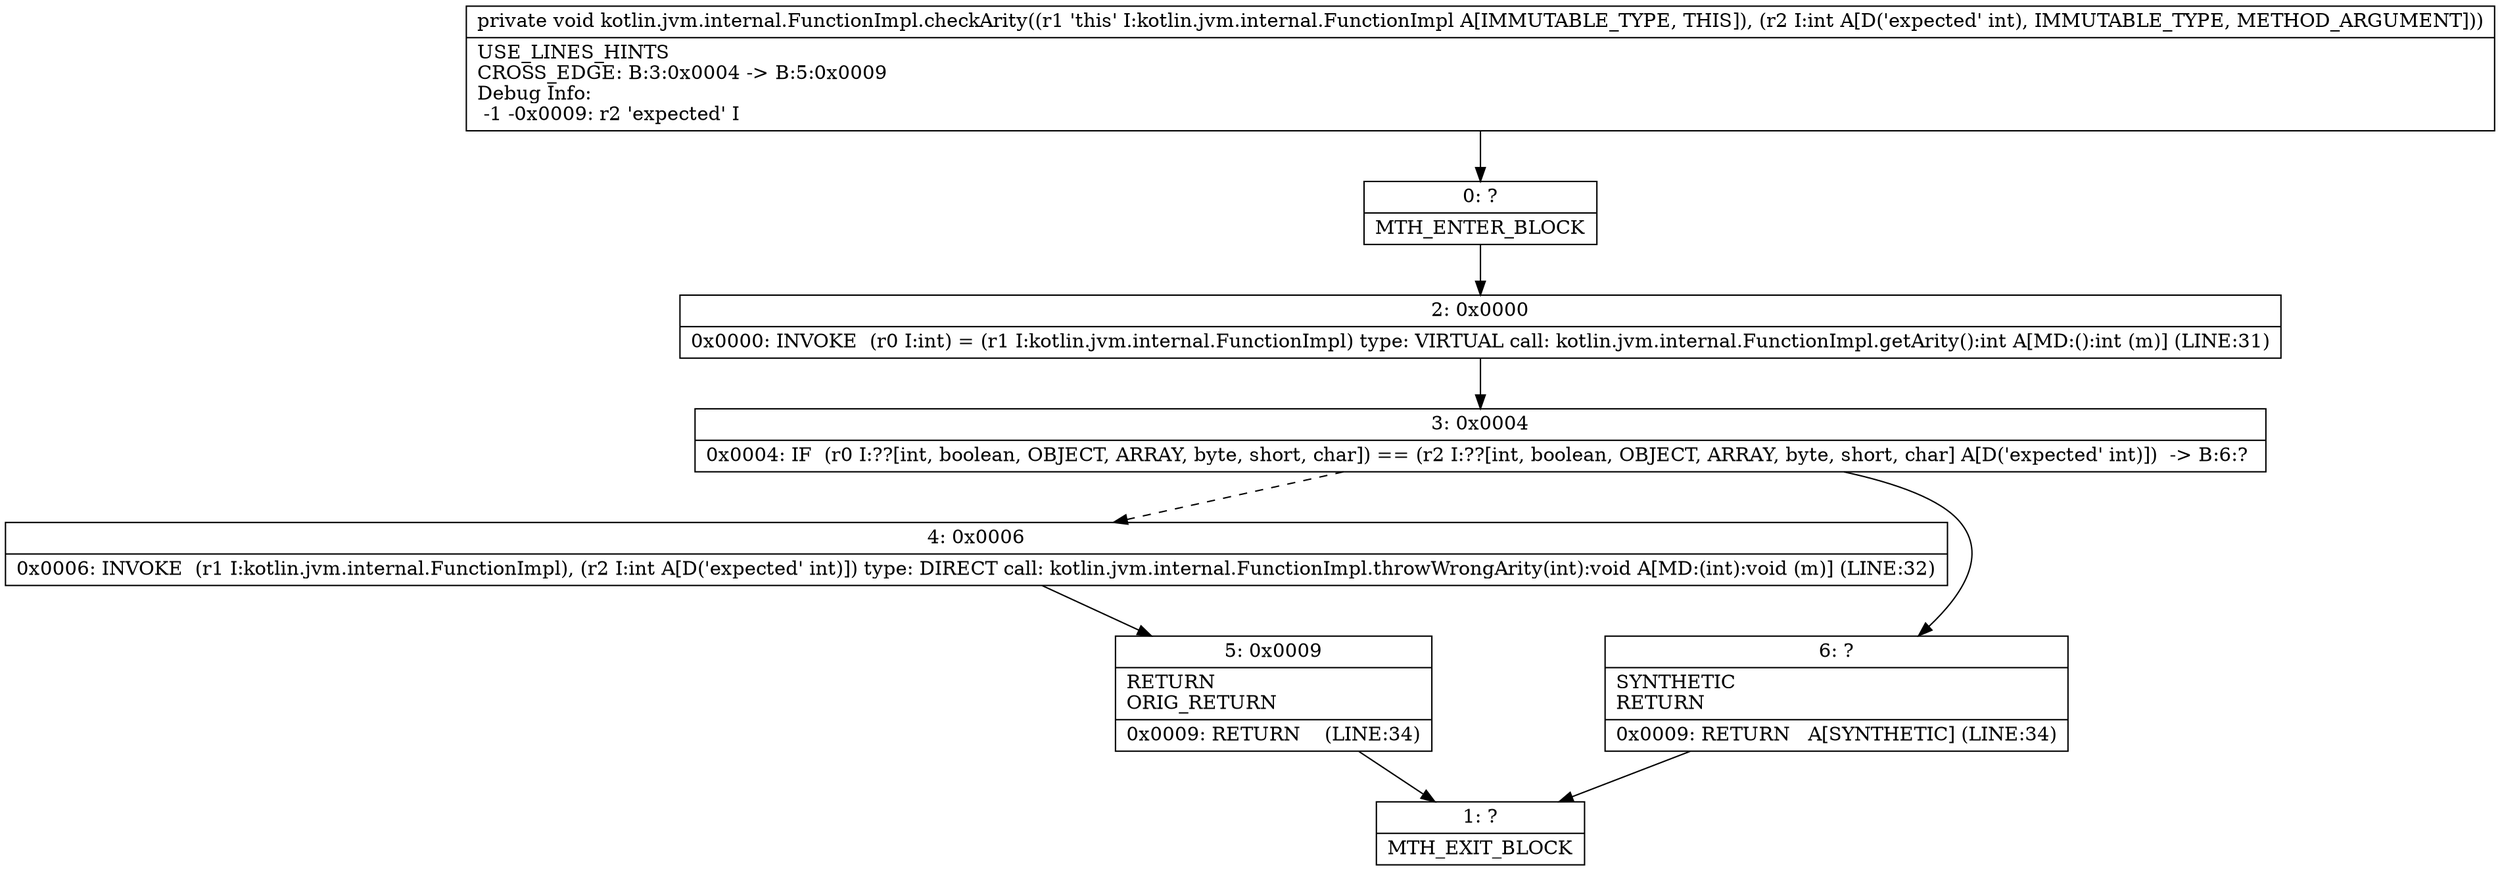 digraph "CFG forkotlin.jvm.internal.FunctionImpl.checkArity(I)V" {
Node_0 [shape=record,label="{0\:\ ?|MTH_ENTER_BLOCK\l}"];
Node_2 [shape=record,label="{2\:\ 0x0000|0x0000: INVOKE  (r0 I:int) = (r1 I:kotlin.jvm.internal.FunctionImpl) type: VIRTUAL call: kotlin.jvm.internal.FunctionImpl.getArity():int A[MD:():int (m)] (LINE:31)\l}"];
Node_3 [shape=record,label="{3\:\ 0x0004|0x0004: IF  (r0 I:??[int, boolean, OBJECT, ARRAY, byte, short, char]) == (r2 I:??[int, boolean, OBJECT, ARRAY, byte, short, char] A[D('expected' int)])  \-\> B:6:? \l}"];
Node_4 [shape=record,label="{4\:\ 0x0006|0x0006: INVOKE  (r1 I:kotlin.jvm.internal.FunctionImpl), (r2 I:int A[D('expected' int)]) type: DIRECT call: kotlin.jvm.internal.FunctionImpl.throwWrongArity(int):void A[MD:(int):void (m)] (LINE:32)\l}"];
Node_5 [shape=record,label="{5\:\ 0x0009|RETURN\lORIG_RETURN\l|0x0009: RETURN    (LINE:34)\l}"];
Node_1 [shape=record,label="{1\:\ ?|MTH_EXIT_BLOCK\l}"];
Node_6 [shape=record,label="{6\:\ ?|SYNTHETIC\lRETURN\l|0x0009: RETURN   A[SYNTHETIC] (LINE:34)\l}"];
MethodNode[shape=record,label="{private void kotlin.jvm.internal.FunctionImpl.checkArity((r1 'this' I:kotlin.jvm.internal.FunctionImpl A[IMMUTABLE_TYPE, THIS]), (r2 I:int A[D('expected' int), IMMUTABLE_TYPE, METHOD_ARGUMENT]))  | USE_LINES_HINTS\lCROSS_EDGE: B:3:0x0004 \-\> B:5:0x0009\lDebug Info:\l  \-1 \-0x0009: r2 'expected' I\l}"];
MethodNode -> Node_0;Node_0 -> Node_2;
Node_2 -> Node_3;
Node_3 -> Node_4[style=dashed];
Node_3 -> Node_6;
Node_4 -> Node_5;
Node_5 -> Node_1;
Node_6 -> Node_1;
}


